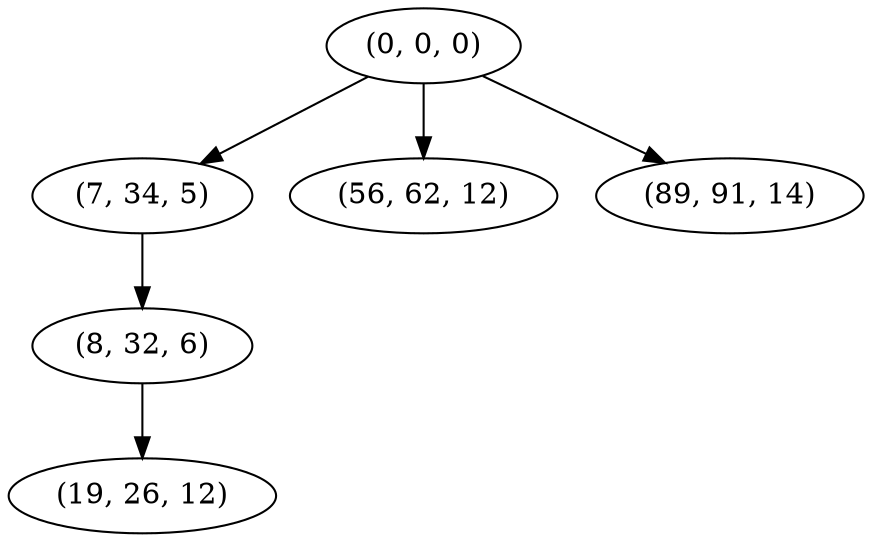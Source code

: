 digraph tree {
    "(0, 0, 0)";
    "(7, 34, 5)";
    "(8, 32, 6)";
    "(19, 26, 12)";
    "(56, 62, 12)";
    "(89, 91, 14)";
    "(0, 0, 0)" -> "(7, 34, 5)";
    "(0, 0, 0)" -> "(56, 62, 12)";
    "(0, 0, 0)" -> "(89, 91, 14)";
    "(7, 34, 5)" -> "(8, 32, 6)";
    "(8, 32, 6)" -> "(19, 26, 12)";
}
